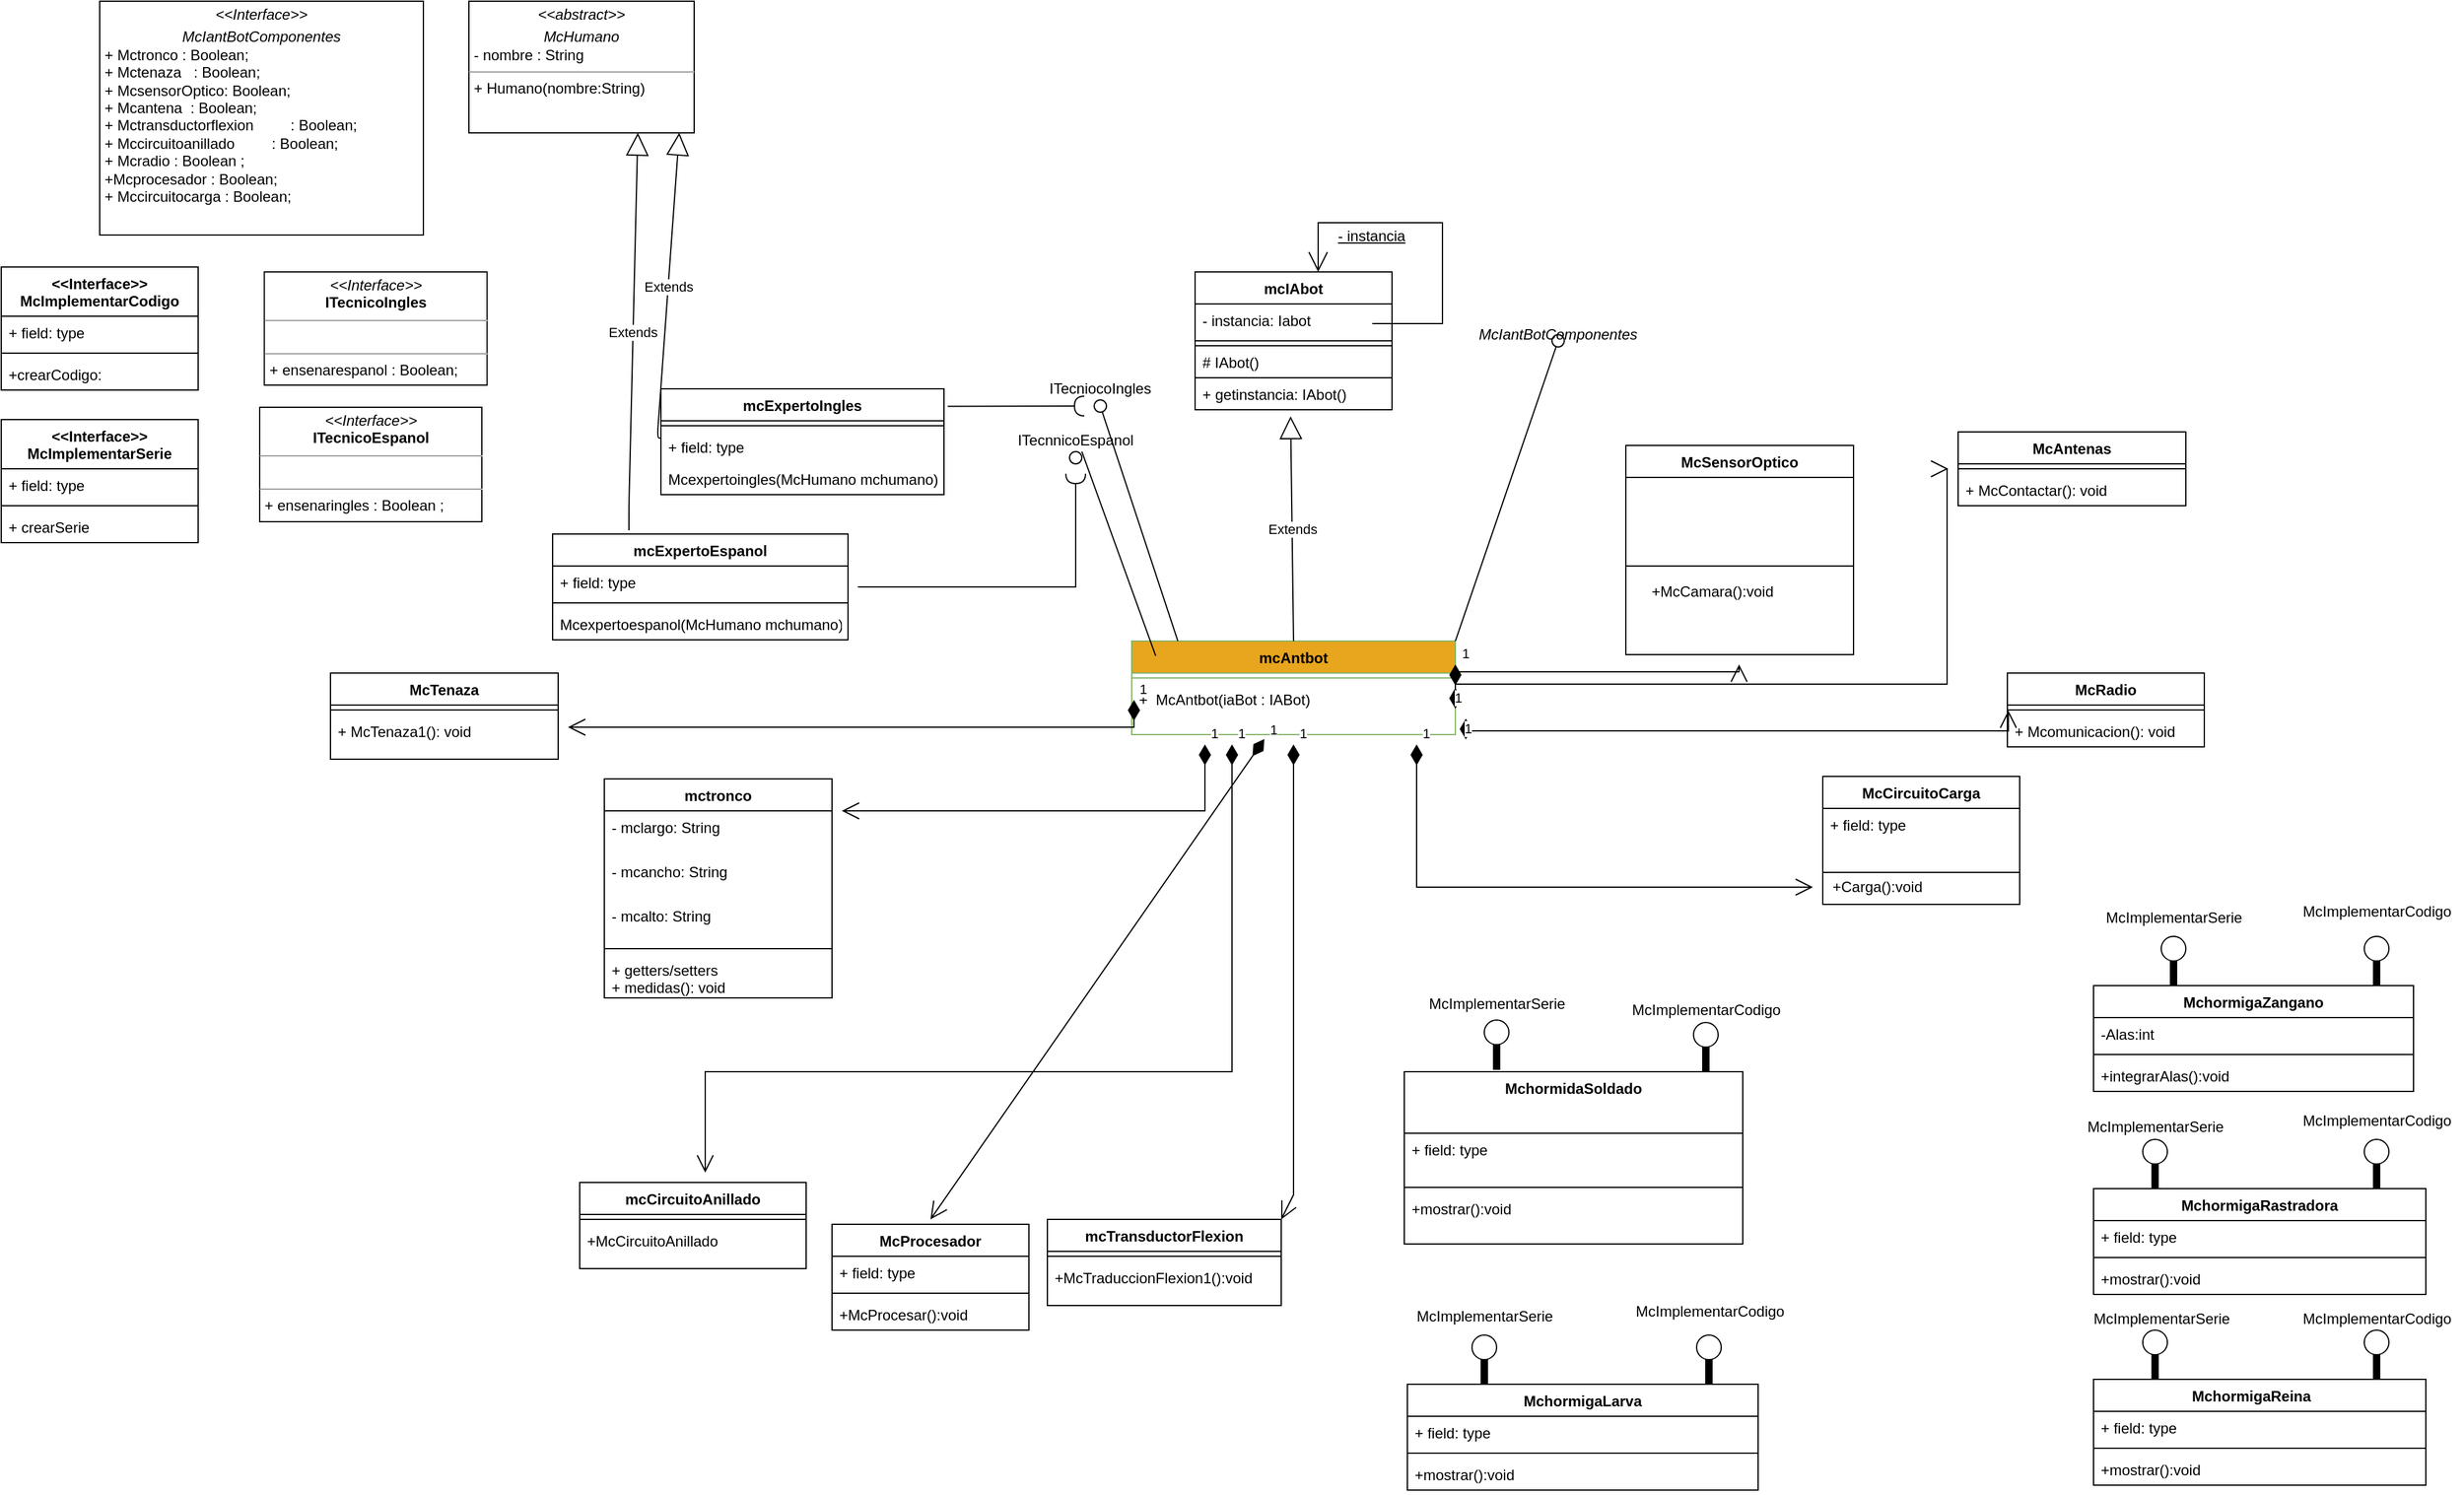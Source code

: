 <mxfile>
    <diagram id="S5e6VVV0UCkW6nx4vmKe" name="Page-1">
        <mxGraphModel dx="1858" dy="1671" grid="1" gridSize="10" guides="1" tooltips="1" connect="1" arrows="1" fold="1" page="1" pageScale="1" pageWidth="850" pageHeight="1100" math="0" shadow="0">
            <root>
                <mxCell id="0"/>
                <mxCell id="1" parent="0"/>
                <mxCell id="2" value="mcIAbot" style="swimlane;fontStyle=1;align=center;verticalAlign=top;childLayout=stackLayout;horizontal=1;startSize=26;horizontalStack=0;resizeParent=1;resizeParentMax=0;resizeLast=0;collapsible=1;marginBottom=0;" parent="1" vertex="1">
                    <mxGeometry x="800" y="30" width="160" height="112" as="geometry"/>
                </mxCell>
                <mxCell id="3" value="- instancia: Iabot" style="text;strokeColor=none;fillColor=none;align=left;verticalAlign=top;spacingLeft=4;spacingRight=4;overflow=hidden;rotatable=0;points=[[0,0.5],[1,0.5]];portConstraint=eastwest;" parent="2" vertex="1">
                    <mxGeometry y="26" width="160" height="26" as="geometry"/>
                </mxCell>
                <mxCell id="90" style="edgeStyle=none;rounded=0;orthogonalLoop=1;jettySize=auto;html=1;entryX=0.75;entryY=0;entryDx=0;entryDy=0;endArrow=open;startSize=14;endSize=14;sourcePerimeterSpacing=8;targetPerimeterSpacing=8;" parent="2" edge="1">
                    <mxGeometry relative="1" as="geometry">
                        <mxPoint x="144" y="42" as="sourcePoint"/>
                        <Array as="points">
                            <mxPoint x="201" y="42"/>
                            <mxPoint x="201" y="-40"/>
                            <mxPoint x="100" y="-40"/>
                        </Array>
                        <mxPoint x="100" as="targetPoint"/>
                    </mxGeometry>
                </mxCell>
                <mxCell id="91" value="&lt;span style=&quot;font-size: 12px; text-align: left; background-color: rgb(251, 251, 251); text-decoration-line: underline;&quot;&gt;- instancia&lt;/span&gt;" style="edgeLabel;html=1;align=center;verticalAlign=middle;resizable=0;points=[];" parent="90" vertex="1" connectable="0">
                    <mxGeometry x="-0.443" y="-2" relative="1" as="geometry">
                        <mxPoint x="-60" y="-50" as="offset"/>
                    </mxGeometry>
                </mxCell>
                <mxCell id="4" value="" style="line;strokeWidth=1;fillColor=none;align=left;verticalAlign=middle;spacingTop=-1;spacingLeft=3;spacingRight=3;rotatable=0;labelPosition=right;points=[];portConstraint=eastwest;strokeColor=inherit;" parent="2" vertex="1">
                    <mxGeometry y="52" width="160" height="8" as="geometry"/>
                </mxCell>
                <mxCell id="5" value="# IAbot()" style="text;strokeColor=#000000;fillColor=none;align=left;verticalAlign=top;spacingLeft=4;spacingRight=4;overflow=hidden;rotatable=0;points=[[0,0.5],[1,0.5]];portConstraint=eastwest;" parent="2" vertex="1">
                    <mxGeometry y="60" width="160" height="26" as="geometry"/>
                </mxCell>
                <mxCell id="6" value="+ getinstancia: IAbot()" style="text;strokeColor=none;fillColor=none;align=left;verticalAlign=top;spacingLeft=4;spacingRight=4;overflow=hidden;rotatable=0;points=[[0,0.5],[1,0.5]];portConstraint=eastwest;" parent="2" vertex="1">
                    <mxGeometry y="86" width="160" height="26" as="geometry"/>
                </mxCell>
                <mxCell id="14" value="mcAntbot" style="swimlane;fontStyle=1;align=center;verticalAlign=top;childLayout=stackLayout;horizontal=1;startSize=26;horizontalStack=0;resizeParent=1;resizeParentMax=0;resizeLast=0;collapsible=1;marginBottom=0;fillColor=#E8A51E;strokeColor=#82b366;" parent="1" vertex="1">
                    <mxGeometry x="748.5" y="330" width="263" height="76" as="geometry"/>
                </mxCell>
                <mxCell id="16" value="" style="line;strokeWidth=1;fillColor=none;align=left;verticalAlign=middle;spacingTop=-1;spacingLeft=3;spacingRight=3;rotatable=0;labelPosition=right;points=[];portConstraint=eastwest;strokeColor=inherit;" parent="14" vertex="1">
                    <mxGeometry y="26" width="263" height="8" as="geometry"/>
                </mxCell>
                <mxCell id="17" value="+  McAntbot(iaBot : IABot)&#10;" style="text;strokeColor=none;fillColor=none;align=left;verticalAlign=top;spacingLeft=4;spacingRight=4;overflow=hidden;rotatable=0;points=[[0,0.5],[1,0.5]];portConstraint=eastwest;" parent="14" vertex="1">
                    <mxGeometry y="34" width="263" height="42" as="geometry"/>
                </mxCell>
                <mxCell id="18" value="McRadio" style="swimlane;fontStyle=1;align=center;verticalAlign=top;childLayout=stackLayout;horizontal=1;startSize=26;horizontalStack=0;resizeParent=1;resizeParentMax=0;resizeLast=0;collapsible=1;marginBottom=0;" parent="1" vertex="1">
                    <mxGeometry x="1460" y="356" width="160" height="60" as="geometry"/>
                </mxCell>
                <mxCell id="20" value="" style="line;strokeWidth=1;fillColor=none;align=left;verticalAlign=middle;spacingTop=-1;spacingLeft=3;spacingRight=3;rotatable=0;labelPosition=right;points=[];portConstraint=eastwest;strokeColor=inherit;" parent="18" vertex="1">
                    <mxGeometry y="26" width="160" height="8" as="geometry"/>
                </mxCell>
                <mxCell id="21" value="+ Mcomunicacion(): void" style="text;strokeColor=none;fillColor=none;align=left;verticalAlign=top;spacingLeft=4;spacingRight=4;overflow=hidden;rotatable=0;points=[[0,0.5],[1,0.5]];portConstraint=eastwest;" parent="18" vertex="1">
                    <mxGeometry y="34" width="160" height="26" as="geometry"/>
                </mxCell>
                <mxCell id="22" value="mctronco" style="swimlane;fontStyle=1;align=center;verticalAlign=top;childLayout=stackLayout;horizontal=1;startSize=26;horizontalStack=0;resizeParent=1;resizeParentMax=0;resizeLast=0;collapsible=1;marginBottom=0;" parent="1" vertex="1">
                    <mxGeometry x="320" y="442" width="185" height="178" as="geometry"/>
                </mxCell>
                <mxCell id="64" value="- mclargo: String" style="text;strokeColor=none;fillColor=none;align=left;verticalAlign=top;spacingLeft=4;spacingRight=4;overflow=hidden;rotatable=0;points=[[0,0.5],[1,0.5]];portConstraint=eastwest;" parent="22" vertex="1">
                    <mxGeometry y="26" width="185" height="36" as="geometry"/>
                </mxCell>
                <mxCell id="65" value="- mcancho: String" style="text;strokeColor=none;fillColor=none;align=left;verticalAlign=top;spacingLeft=4;spacingRight=4;overflow=hidden;rotatable=0;points=[[0,0.5],[1,0.5]];portConstraint=eastwest;" parent="22" vertex="1">
                    <mxGeometry y="62" width="185" height="36" as="geometry"/>
                </mxCell>
                <mxCell id="66" value="- mcalto: String" style="text;strokeColor=none;fillColor=none;align=left;verticalAlign=top;spacingLeft=4;spacingRight=4;overflow=hidden;rotatable=0;points=[[0,0.5],[1,0.5]];portConstraint=eastwest;" parent="22" vertex="1">
                    <mxGeometry y="98" width="185" height="36" as="geometry"/>
                </mxCell>
                <mxCell id="23" value="" style="line;strokeWidth=1;fillColor=none;align=left;verticalAlign=middle;spacingTop=-1;spacingLeft=3;spacingRight=3;rotatable=0;labelPosition=right;points=[];portConstraint=eastwest;strokeColor=inherit;" parent="22" vertex="1">
                    <mxGeometry y="134" width="185" height="8" as="geometry"/>
                </mxCell>
                <mxCell id="24" value="+ getters/setters&#10;+ medidas(): void" style="text;strokeColor=none;fillColor=none;align=left;verticalAlign=top;spacingLeft=4;spacingRight=4;overflow=hidden;rotatable=0;points=[[0,0.5],[1,0.5]];portConstraint=eastwest;" parent="22" vertex="1">
                    <mxGeometry y="142" width="185" height="36" as="geometry"/>
                </mxCell>
                <mxCell id="25" value="1" style="endArrow=open;html=1;endSize=12;startArrow=diamondThin;startSize=14;startFill=1;edgeStyle=orthogonalEdgeStyle;align=left;verticalAlign=bottom;rounded=0;sourcePerimeterSpacing=8;targetPerimeterSpacing=8;" parent="1" source="14" target="26" edge="1">
                    <mxGeometry x="-1" y="3" relative="1" as="geometry">
                        <mxPoint x="828" y="539" as="sourcePoint"/>
                        <mxPoint x="884" y="591" as="targetPoint"/>
                        <Array as="points">
                            <mxPoint x="830" y="680"/>
                            <mxPoint x="402" y="680"/>
                        </Array>
                    </mxGeometry>
                </mxCell>
                <mxCell id="26" value="mcCircuitoAnillado" style="swimlane;fontStyle=1;align=center;verticalAlign=top;childLayout=stackLayout;horizontal=1;startSize=26;horizontalStack=0;resizeParent=1;resizeParentMax=0;resizeLast=0;collapsible=1;marginBottom=0;" parent="1" vertex="1">
                    <mxGeometry x="300" y="770" width="184" height="70" as="geometry"/>
                </mxCell>
                <mxCell id="28" value="" style="line;strokeWidth=1;fillColor=none;align=left;verticalAlign=middle;spacingTop=-1;spacingLeft=3;spacingRight=3;rotatable=0;labelPosition=right;points=[];portConstraint=eastwest;strokeColor=inherit;" parent="26" vertex="1">
                    <mxGeometry y="26" width="184" height="8" as="geometry"/>
                </mxCell>
                <mxCell id="68" value="+McCircuitoAnillado" style="text;strokeColor=none;fillColor=none;align=left;verticalAlign=top;spacingLeft=4;spacingRight=4;overflow=hidden;rotatable=0;points=[[0,0.5],[1,0.5]];portConstraint=eastwest;" parent="26" vertex="1">
                    <mxGeometry y="34" width="184" height="36" as="geometry"/>
                </mxCell>
                <mxCell id="33" value="1" style="endArrow=open;html=1;endSize=12;startArrow=diamondThin;startSize=14;startFill=1;align=left;verticalAlign=bottom;rounded=0;sourcePerimeterSpacing=8;targetPerimeterSpacing=8;entryX=0.5;entryY=0;entryDx=0;entryDy=0;exitX=0.41;exitY=1.086;exitDx=0;exitDy=0;exitPerimeter=0;" parent="1" source="17" edge="1">
                    <mxGeometry x="-1" y="3" relative="1" as="geometry">
                        <mxPoint x="825" y="249" as="sourcePoint"/>
                        <mxPoint x="585" y="800" as="targetPoint"/>
                    </mxGeometry>
                </mxCell>
                <mxCell id="35" value="1" style="endArrow=open;html=1;endSize=12;startArrow=diamondThin;startSize=14;startFill=1;align=left;verticalAlign=bottom;rounded=0;sourcePerimeterSpacing=8;targetPerimeterSpacing=8;entryX=1;entryY=0;entryDx=0;entryDy=0;" parent="1" source="17" target="48" edge="1">
                    <mxGeometry x="-1" y="3" relative="1" as="geometry">
                        <mxPoint x="840" y="248" as="sourcePoint"/>
                        <mxPoint x="897.765" y="828.0" as="targetPoint"/>
                        <Array as="points">
                            <mxPoint x="880" y="780"/>
                        </Array>
                    </mxGeometry>
                </mxCell>
                <mxCell id="37" value="McCircuitoCarga" style="swimlane;fontStyle=1;align=center;verticalAlign=top;childLayout=stackLayout;horizontal=1;startSize=26;horizontalStack=0;resizeParent=1;resizeParentMax=0;resizeLast=0;collapsible=1;marginBottom=0;" parent="1" vertex="1">
                    <mxGeometry x="1310" y="440" width="160" height="104" as="geometry"/>
                </mxCell>
                <mxCell id="38" value="+ field: type" style="text;strokeColor=none;fillColor=none;align=left;verticalAlign=top;spacingLeft=4;spacingRight=4;overflow=hidden;rotatable=0;points=[[0,0.5],[1,0.5]];portConstraint=eastwest;" parent="37" vertex="1">
                    <mxGeometry y="26" width="160" height="26" as="geometry"/>
                </mxCell>
                <mxCell id="39" value="" style="line;strokeWidth=1;fillColor=none;align=left;verticalAlign=middle;spacingTop=-1;spacingLeft=3;spacingRight=3;rotatable=0;labelPosition=right;points=[];portConstraint=eastwest;strokeColor=inherit;" parent="37" vertex="1">
                    <mxGeometry y="52" width="160" height="52" as="geometry"/>
                </mxCell>
                <mxCell id="41" value="1" style="endArrow=open;html=1;endSize=12;startArrow=diamondThin;startSize=14;startFill=1;edgeStyle=orthogonalEdgeStyle;align=left;verticalAlign=bottom;rounded=0;sourcePerimeterSpacing=8;targetPerimeterSpacing=8;" parent="1" source="14" target="22" edge="1">
                    <mxGeometry x="-1" y="3" relative="1" as="geometry">
                        <mxPoint x="840" y="259" as="sourcePoint"/>
                        <mxPoint x="760" y="593" as="targetPoint"/>
                        <Array as="points">
                            <mxPoint x="808" y="468"/>
                        </Array>
                    </mxGeometry>
                </mxCell>
                <mxCell id="42" value="1" style="endArrow=open;html=1;endSize=12;startArrow=diamondThin;startSize=14;startFill=1;edgeStyle=orthogonalEdgeStyle;align=left;verticalAlign=bottom;rounded=0;sourcePerimeterSpacing=8;targetPerimeterSpacing=8;" parent="1" source="14" target="37" edge="1">
                    <mxGeometry x="-1" y="3" relative="1" as="geometry">
                        <mxPoint x="820" y="259" as="sourcePoint"/>
                        <mxPoint x="760" y="593" as="targetPoint"/>
                        <Array as="points">
                            <mxPoint x="980" y="530"/>
                            <mxPoint x="1390" y="530"/>
                        </Array>
                    </mxGeometry>
                </mxCell>
                <mxCell id="48" value="mcTransductorFlexion" style="swimlane;fontStyle=1;align=center;verticalAlign=top;childLayout=stackLayout;horizontal=1;startSize=26;horizontalStack=0;resizeParent=1;resizeParentMax=0;resizeLast=0;collapsible=1;marginBottom=0;" parent="1" vertex="1">
                    <mxGeometry x="680" y="800" width="190" height="70" as="geometry"/>
                </mxCell>
                <mxCell id="50" value="" style="line;strokeWidth=1;fillColor=none;align=left;verticalAlign=middle;spacingTop=-1;spacingLeft=3;spacingRight=3;rotatable=0;labelPosition=right;points=[];portConstraint=eastwest;strokeColor=inherit;" parent="48" vertex="1">
                    <mxGeometry y="26" width="190" height="8" as="geometry"/>
                </mxCell>
                <mxCell id="99" value="+McTraduccionFlexion1():void" style="text;strokeColor=none;fillColor=none;align=left;verticalAlign=top;spacingLeft=4;spacingRight=4;overflow=hidden;rotatable=0;points=[[0,0.5],[1,0.5]];portConstraint=eastwest;" parent="48" vertex="1">
                    <mxGeometry y="34" width="190" height="36" as="geometry"/>
                </mxCell>
                <mxCell id="52" value="McTenaza" style="swimlane;fontStyle=1;align=center;verticalAlign=top;childLayout=stackLayout;horizontal=1;startSize=26;horizontalStack=0;resizeParent=1;resizeParentMax=0;resizeLast=0;collapsible=1;marginBottom=0;" parent="1" vertex="1">
                    <mxGeometry x="97.5" y="356" width="185" height="70" as="geometry"/>
                </mxCell>
                <mxCell id="53" value="" style="line;strokeWidth=1;fillColor=none;align=left;verticalAlign=middle;spacingTop=-1;spacingLeft=3;spacingRight=3;rotatable=0;labelPosition=right;points=[];portConstraint=eastwest;strokeColor=inherit;" parent="52" vertex="1">
                    <mxGeometry y="26" width="185" height="8" as="geometry"/>
                </mxCell>
                <mxCell id="54" value="+ McTenaza1(): void" style="text;strokeColor=none;fillColor=none;align=left;verticalAlign=top;spacingLeft=4;spacingRight=4;overflow=hidden;rotatable=0;points=[[0,0.5],[1,0.5]];portConstraint=eastwest;" parent="52" vertex="1">
                    <mxGeometry y="34" width="185" height="36" as="geometry"/>
                </mxCell>
                <mxCell id="55" value="1" style="endArrow=open;html=1;endSize=12;startArrow=diamondThin;startSize=14;startFill=1;edgeStyle=orthogonalEdgeStyle;align=left;verticalAlign=bottom;rounded=0;sourcePerimeterSpacing=8;targetPerimeterSpacing=8;exitX=0.007;exitY=0.329;exitDx=0;exitDy=0;exitPerimeter=0;" parent="1" source="17" target="52" edge="1">
                    <mxGeometry x="-1" y="3" relative="1" as="geometry">
                        <mxPoint x="640" y="340" as="sourcePoint"/>
                        <mxPoint x="770" y="417" as="targetPoint"/>
                        <Array as="points">
                            <mxPoint x="262" y="400"/>
                        </Array>
                    </mxGeometry>
                </mxCell>
                <mxCell id="56" value="McSensorOptico" style="swimlane;fontStyle=1;align=center;verticalAlign=top;childLayout=stackLayout;horizontal=1;startSize=26;horizontalStack=0;resizeParent=1;resizeParentMax=0;resizeLast=0;collapsible=1;marginBottom=0;" parent="1" vertex="1">
                    <mxGeometry x="1150" y="171" width="185" height="170" as="geometry"/>
                </mxCell>
                <mxCell id="57" value="" style="line;strokeWidth=1;fillColor=none;align=left;verticalAlign=middle;spacingTop=-1;spacingLeft=3;spacingRight=3;rotatable=0;labelPosition=right;points=[];portConstraint=eastwest;strokeColor=inherit;" parent="56" vertex="1">
                    <mxGeometry y="26" width="185" height="144" as="geometry"/>
                </mxCell>
                <mxCell id="59" value="1" style="endArrow=open;html=1;endSize=12;startArrow=diamondThin;startSize=14;startFill=1;edgeStyle=orthogonalEdgeStyle;align=left;verticalAlign=bottom;rounded=0;sourcePerimeterSpacing=8;targetPerimeterSpacing=8;exitX=1;exitY=0.25;exitDx=0;exitDy=0;" parent="1" source="14" target="56" edge="1">
                    <mxGeometry x="-1" y="3" relative="1" as="geometry">
                        <mxPoint x="1241.5" y="340" as="sourcePoint"/>
                        <mxPoint x="1590" y="322" as="targetPoint"/>
                        <Array as="points">
                            <mxPoint x="1242" y="355"/>
                        </Array>
                    </mxGeometry>
                </mxCell>
                <mxCell id="60" value="McAntenas" style="swimlane;fontStyle=1;align=center;verticalAlign=top;childLayout=stackLayout;horizontal=1;startSize=26;horizontalStack=0;resizeParent=1;resizeParentMax=0;resizeLast=0;collapsible=1;marginBottom=0;" parent="1" vertex="1">
                    <mxGeometry x="1420" y="160" width="185" height="60" as="geometry"/>
                </mxCell>
                <mxCell id="61" value="" style="line;strokeWidth=1;fillColor=none;align=left;verticalAlign=middle;spacingTop=-1;spacingLeft=3;spacingRight=3;rotatable=0;labelPosition=right;points=[];portConstraint=eastwest;strokeColor=inherit;" parent="60" vertex="1">
                    <mxGeometry y="26" width="185" height="8" as="geometry"/>
                </mxCell>
                <mxCell id="100" value="+ McContactar(): void" style="text;strokeColor=none;fillColor=none;align=left;verticalAlign=top;spacingLeft=4;spacingRight=4;overflow=hidden;rotatable=0;points=[[0,0.5],[1,0.5]];portConstraint=eastwest;" parent="60" vertex="1">
                    <mxGeometry y="34" width="185" height="26" as="geometry"/>
                </mxCell>
                <mxCell id="63" value="1" style="endArrow=open;html=1;endSize=12;startArrow=diamondThin;startSize=14;startFill=1;edgeStyle=orthogonalEdgeStyle;align=left;verticalAlign=bottom;rounded=0;sourcePerimeterSpacing=8;targetPerimeterSpacing=8;exitX=1;exitY=0.5;exitDx=0;exitDy=0;" parent="1" source="17" target="60" edge="1">
                    <mxGeometry x="-1" y="3" relative="1" as="geometry">
                        <mxPoint x="1180" y="364.5" as="sourcePoint"/>
                        <mxPoint x="1758.5" y="332" as="targetPoint"/>
                        <Array as="points">
                            <mxPoint x="1012" y="365"/>
                            <mxPoint x="1411" y="365"/>
                        </Array>
                    </mxGeometry>
                </mxCell>
                <mxCell id="69" value="Extends" style="endArrow=block;endSize=16;endFill=0;html=1;exitX=0.5;exitY=0;exitDx=0;exitDy=0;entryX=0.485;entryY=1.205;entryDx=0;entryDy=0;entryPerimeter=0;" parent="1" source="14" target="6" edge="1">
                    <mxGeometry width="160" relative="1" as="geometry">
                        <mxPoint x="880" y="220" as="sourcePoint"/>
                        <mxPoint x="1040" y="220" as="targetPoint"/>
                    </mxGeometry>
                </mxCell>
                <mxCell id="70" value="&lt;p style=&quot;margin:0px;margin-top:4px;text-align:center;&quot;&gt;&lt;i&gt;&amp;lt;&amp;lt;Interface&amp;gt;&amp;gt;&lt;/i&gt;&lt;br&gt;&lt;b&gt;ITecnicoIngles&lt;/b&gt;&lt;/p&gt;&lt;hr size=&quot;1&quot;&gt;&lt;p style=&quot;margin:0px;margin-left:4px;&quot;&gt;&lt;br&gt;&lt;/p&gt;&lt;hr size=&quot;1&quot;&gt;&lt;p style=&quot;margin:0px;margin-left:4px;&quot;&gt;&lt;/p&gt;&lt;p style=&quot;margin:0px;margin-left:4px;&quot;&gt;+ ensenarespanol : Boolean;&lt;/p&gt;" style="verticalAlign=top;align=left;overflow=fill;fontSize=12;fontFamily=Helvetica;html=1;" parent="1" vertex="1">
                    <mxGeometry x="43.75" y="30" width="181" height="92" as="geometry"/>
                </mxCell>
                <mxCell id="71" value="&lt;p style=&quot;margin:0px;margin-top:4px;text-align:center;&quot;&gt;&lt;i&gt;&amp;lt;&amp;lt;Interface&amp;gt;&amp;gt;&lt;/i&gt;&lt;br&gt;&lt;b&gt;ITecnicoEspanol&lt;/b&gt;&lt;/p&gt;&lt;hr size=&quot;1&quot;&gt;&lt;p style=&quot;margin:0px;margin-left:4px;&quot;&gt;&lt;br&gt;&lt;/p&gt;&lt;hr size=&quot;1&quot;&gt;&lt;p style=&quot;margin:0px;margin-left:4px;&quot;&gt;+ ensenaringles : Boolean ;&lt;/p&gt;" style="verticalAlign=top;align=left;overflow=fill;fontSize=12;fontFamily=Helvetica;html=1;" parent="1" vertex="1">
                    <mxGeometry x="40" y="140" width="180.5" height="93" as="geometry"/>
                </mxCell>
                <mxCell id="72" value="&lt;p style=&quot;margin:0px;margin-top:4px;text-align:center;&quot;&gt;&lt;i&gt;&amp;lt;&amp;lt;abstract&amp;gt;&amp;gt;&lt;/i&gt;&lt;/p&gt;&lt;p style=&quot;margin:0px;margin-top:4px;text-align:center;&quot;&gt;&lt;i&gt;McHumano&lt;/i&gt;&lt;/p&gt;&lt;p style=&quot;margin:0px;margin-left:4px;&quot;&gt;- nombre : String&lt;br&gt;&lt;/p&gt;&lt;hr size=&quot;1&quot;&gt;&lt;p style=&quot;margin:0px;margin-left:4px;&quot;&gt;+ Humano(nombre:String)&lt;br&gt;&lt;/p&gt;" style="verticalAlign=top;align=left;overflow=fill;fontSize=12;fontFamily=Helvetica;html=1;" parent="1" vertex="1">
                    <mxGeometry x="210" y="-190" width="183" height="107" as="geometry"/>
                </mxCell>
                <mxCell id="73" value="" style="rounded=0;orthogonalLoop=1;jettySize=auto;html=1;endArrow=halfCircle;endFill=0;endSize=6;strokeWidth=1;sketch=0;sourcePerimeterSpacing=8;targetPerimeterSpacing=8;curved=1;exitX=1.013;exitY=0.165;exitDx=0;exitDy=0;exitPerimeter=0;" parent="1" source="76" target="75" edge="1">
                    <mxGeometry relative="1" as="geometry">
                        <mxPoint x="505" y="117" as="sourcePoint"/>
                        <mxPoint x="505" y="94" as="targetPoint"/>
                    </mxGeometry>
                </mxCell>
                <mxCell id="74" value="" style="rounded=0;orthogonalLoop=1;jettySize=auto;html=1;endArrow=none;endFill=0;sketch=0;sourcePerimeterSpacing=0;targetPerimeterSpacing=0;startSize=14;endSize=14;curved=1;exitX=0;exitY=0.5;exitDx=0;exitDy=0;" parent="1" target="75" edge="1">
                    <mxGeometry relative="1" as="geometry">
                        <mxPoint x="786" y="330" as="sourcePoint"/>
                    </mxGeometry>
                </mxCell>
                <mxCell id="75" value="ITecniocoIngles&lt;br&gt;&lt;br&gt;&lt;br&gt;" style="ellipse;whiteSpace=wrap;html=1;align=center;aspect=fixed;resizable=0;points=[];outlineConnect=0;sketch=0;" parent="1" vertex="1">
                    <mxGeometry x="718" y="134" width="10" height="10" as="geometry"/>
                </mxCell>
                <mxCell id="76" value="mcExpertoIngles" style="swimlane;fontStyle=1;align=center;verticalAlign=top;childLayout=stackLayout;horizontal=1;startSize=26;horizontalStack=0;resizeParent=1;resizeParentMax=0;resizeLast=0;collapsible=1;marginBottom=0;" parent="1" vertex="1">
                    <mxGeometry x="366" y="125" width="230" height="86" as="geometry"/>
                </mxCell>
                <mxCell id="78" value="" style="line;strokeWidth=1;fillColor=none;align=left;verticalAlign=middle;spacingTop=-1;spacingLeft=3;spacingRight=3;rotatable=0;labelPosition=right;points=[];portConstraint=eastwest;strokeColor=inherit;" parent="76" vertex="1">
                    <mxGeometry y="26" width="230" height="8" as="geometry"/>
                </mxCell>
                <mxCell id="77" value="+ field: type" style="text;strokeColor=none;fillColor=none;align=left;verticalAlign=top;spacingLeft=4;spacingRight=4;overflow=hidden;rotatable=0;points=[[0,0.5],[1,0.5]];portConstraint=eastwest;" parent="76" vertex="1">
                    <mxGeometry y="34" width="230" height="26" as="geometry"/>
                </mxCell>
                <mxCell id="97" value="Mcexpertoingles(McHumano mchumano):" style="text;strokeColor=none;fillColor=none;align=left;verticalAlign=top;spacingLeft=4;spacingRight=4;overflow=hidden;rotatable=0;points=[[0,0.5],[1,0.5]];portConstraint=eastwest;" parent="76" vertex="1">
                    <mxGeometry y="60" width="230" height="26" as="geometry"/>
                </mxCell>
                <mxCell id="80" value="mcExpertoEspanol" style="swimlane;fontStyle=1;align=center;verticalAlign=top;childLayout=stackLayout;horizontal=1;startSize=26;horizontalStack=0;resizeParent=1;resizeParentMax=0;resizeLast=0;collapsible=1;marginBottom=0;" parent="1" vertex="1">
                    <mxGeometry x="278" y="243" width="240" height="86" as="geometry"/>
                </mxCell>
                <mxCell id="81" value="+ field: type" style="text;strokeColor=none;fillColor=none;align=left;verticalAlign=top;spacingLeft=4;spacingRight=4;overflow=hidden;rotatable=0;points=[[0,0.5],[1,0.5]];portConstraint=eastwest;" parent="80" vertex="1">
                    <mxGeometry y="26" width="240" height="26" as="geometry"/>
                </mxCell>
                <mxCell id="82" value="" style="line;strokeWidth=1;fillColor=none;align=left;verticalAlign=middle;spacingTop=-1;spacingLeft=3;spacingRight=3;rotatable=0;labelPosition=right;points=[];portConstraint=eastwest;strokeColor=inherit;" parent="80" vertex="1">
                    <mxGeometry y="52" width="240" height="8" as="geometry"/>
                </mxCell>
                <mxCell id="98" value="Mcexpertoespanol(McHumano mchumano):" style="text;strokeColor=none;fillColor=none;align=left;verticalAlign=top;spacingLeft=4;spacingRight=4;overflow=hidden;rotatable=0;points=[[0,0.5],[1,0.5]];portConstraint=eastwest;" parent="80" vertex="1">
                    <mxGeometry y="60" width="240" height="26" as="geometry"/>
                </mxCell>
                <mxCell id="84" value="Extends" style="endArrow=block;endSize=16;endFill=0;html=1;entryX=0.75;entryY=1;entryDx=0;entryDy=0;" parent="1" target="72" edge="1">
                    <mxGeometry width="160" relative="1" as="geometry">
                        <mxPoint x="340" y="240" as="sourcePoint"/>
                        <mxPoint x="357" y="202.593" as="targetPoint"/>
                        <Array as="points">
                            <mxPoint x="340" y="220"/>
                        </Array>
                    </mxGeometry>
                </mxCell>
                <mxCell id="85" value="Extends" style="endArrow=block;endSize=16;endFill=0;html=1;entryX=0.934;entryY=0.999;entryDx=0;entryDy=0;entryPerimeter=0;" parent="1" source="76" target="72" edge="1">
                    <mxGeometry width="160" relative="1" as="geometry">
                        <mxPoint x="409.5" y="337" as="sourcePoint"/>
                        <mxPoint x="314.25" y="254" as="targetPoint"/>
                        <Array as="points">
                            <mxPoint x="363" y="165"/>
                        </Array>
                    </mxGeometry>
                </mxCell>
                <mxCell id="86" value="" style="rounded=0;orthogonalLoop=1;jettySize=auto;html=1;endArrow=halfCircle;endFill=0;endSize=6;strokeWidth=1;sketch=0;sourcePerimeterSpacing=8;targetPerimeterSpacing=8;edgeStyle=orthogonalEdgeStyle;" parent="1" source="80" target="87" edge="1">
                    <mxGeometry relative="1" as="geometry">
                        <mxPoint x="487.059" y="242.998" as="sourcePoint"/>
                        <mxPoint x="641" y="197" as="targetPoint"/>
                    </mxGeometry>
                </mxCell>
                <mxCell id="87" value="ITecnnicoEspanol&lt;br&gt;&lt;br&gt;&lt;br&gt;" style="ellipse;whiteSpace=wrap;html=1;align=center;aspect=fixed;resizable=0;points=[];outlineConnect=0;sketch=0;" parent="1" vertex="1">
                    <mxGeometry x="698" y="176" width="10" height="10" as="geometry"/>
                </mxCell>
                <mxCell id="88" value="" style="rounded=0;orthogonalLoop=1;jettySize=auto;html=1;endArrow=none;endFill=0;sketch=0;sourcePerimeterSpacing=0;targetPerimeterSpacing=0;startSize=14;endSize=14;curved=1;exitX=0;exitY=0.5;exitDx=0;exitDy=0;" parent="1" edge="1">
                    <mxGeometry relative="1" as="geometry">
                        <mxPoint x="768" y="342.0" as="sourcePoint"/>
                        <mxPoint x="708" y="176" as="targetPoint"/>
                    </mxGeometry>
                </mxCell>
                <mxCell id="93" value="&lt;p style=&quot;margin:0px;margin-top:4px;text-align:center;&quot;&gt;&lt;i&gt;&amp;lt;&amp;lt;Interface&amp;gt;&amp;gt;&lt;/i&gt;&lt;br&gt;&lt;/p&gt;&lt;p style=&quot;margin:0px;margin-top:4px;text-align:center;&quot;&gt;&lt;i&gt;McIantBotComponentes&lt;/i&gt;&lt;/p&gt;&lt;p style=&quot;margin:0px;margin-left:4px;&quot;&gt;&lt;span style=&quot;background-color: initial;&quot;&gt;+ Mctronco : Boolean;&lt;/span&gt;&lt;br&gt;&lt;/p&gt;&lt;p style=&quot;margin:0px;margin-left:4px;&quot;&gt;+ Mctenaza&amp;nbsp; &amp;nbsp;: Boolean;&lt;/p&gt;&lt;p style=&quot;margin:0px;margin-left:4px;&quot;&gt;+ McsensorOptico: Boolean;&lt;/p&gt;&lt;p style=&quot;margin:0px;margin-left:4px;&quot;&gt;+ Mcantena&amp;nbsp; : Boolean;&lt;/p&gt;&lt;p style=&quot;margin:0px;margin-left:4px;&quot;&gt;+ Mctransductorflexion&amp;nbsp; &amp;nbsp; &amp;nbsp; &amp;nbsp; &amp;nbsp;: Boolean;&lt;/p&gt;&lt;p style=&quot;margin:0px;margin-left:4px;&quot;&gt;+ Mccircuitoanillado&amp;nbsp; &amp;nbsp; &amp;nbsp; &amp;nbsp; &amp;nbsp;: Boolean;&lt;/p&gt;&lt;p style=&quot;margin:0px;margin-left:4px;&quot;&gt;+ Mcradio : Boolean ;&lt;/p&gt;&lt;p style=&quot;margin:0px;margin-left:4px;&quot;&gt;+Mcprocesador : Boolean;&lt;/p&gt;&lt;p style=&quot;margin:0px;margin-left:4px;&quot;&gt;+ Mccircuitocarga : Boolean;&lt;/p&gt;&lt;p style=&quot;margin:0px;margin-left:4px;&quot;&gt;&lt;br&gt;&lt;/p&gt;&lt;p style=&quot;margin:0px;margin-left:4px;&quot;&gt;&lt;br&gt;&lt;/p&gt;&lt;hr size=&quot;1&quot;&gt;&lt;p style=&quot;margin:0px;margin-left:4px;&quot;&gt;&lt;br&gt;&lt;/p&gt;" style="verticalAlign=top;align=left;overflow=fill;fontSize=12;fontFamily=Helvetica;html=1;" parent="1" vertex="1">
                    <mxGeometry x="-90" y="-190" width="263" height="190" as="geometry"/>
                </mxCell>
                <mxCell id="94" value="" style="rounded=0;orthogonalLoop=1;jettySize=auto;html=1;endArrow=none;endFill=0;sketch=0;sourcePerimeterSpacing=0;targetPerimeterSpacing=0;startSize=14;endSize=14;curved=1;exitX=0.936;exitY=0.014;exitDx=0;exitDy=0;exitPerimeter=0;" parent="1" target="95" edge="1">
                    <mxGeometry relative="1" as="geometry">
                        <mxPoint x="1011.498" y="329.998" as="sourcePoint"/>
                    </mxGeometry>
                </mxCell>
                <mxCell id="95" value="&lt;p style=&quot;margin: 4px 0px 0px;&quot;&gt;&lt;i&gt;McIantBotComponentes&lt;/i&gt;&lt;/p&gt;&lt;div&gt;&lt;i&gt;&lt;br&gt;&lt;/i&gt;&lt;/div&gt;" style="ellipse;whiteSpace=wrap;html=1;align=center;aspect=fixed;resizable=0;points=[];outlineConnect=0;sketch=0;" parent="1" vertex="1">
                    <mxGeometry x="1090" y="81" width="10" height="10" as="geometry"/>
                </mxCell>
                <mxCell id="96" value="1" style="endArrow=open;html=1;endSize=12;startArrow=diamondThin;startSize=14;startFill=1;edgeStyle=orthogonalEdgeStyle;align=left;verticalAlign=bottom;rounded=0;sourcePerimeterSpacing=8;targetPerimeterSpacing=8;entryX=0.005;entryY=-0.138;entryDx=0;entryDy=0;entryPerimeter=0;" parent="1" target="21" edge="1">
                    <mxGeometry x="-1" y="3" relative="1" as="geometry">
                        <mxPoint x="1020" y="410" as="sourcePoint"/>
                        <mxPoint x="1402" y="563" as="targetPoint"/>
                        <Array as="points">
                            <mxPoint x="1020" y="403"/>
                            <mxPoint x="1461" y="403"/>
                        </Array>
                    </mxGeometry>
                </mxCell>
                <mxCell id="106" value="MchormidaSoldado" style="swimlane;fontStyle=1;align=center;verticalAlign=top;childLayout=stackLayout;horizontal=1;startSize=50;horizontalStack=0;resizeParent=1;resizeParentMax=0;resizeLast=0;collapsible=1;marginBottom=0;" parent="1" vertex="1">
                    <mxGeometry x="970" y="680" width="275" height="140" as="geometry"/>
                </mxCell>
                <mxCell id="107" value="+ field: type" style="text;strokeColor=none;fillColor=none;align=left;verticalAlign=top;spacingLeft=4;spacingRight=4;overflow=hidden;rotatable=0;points=[[0,0.5],[1,0.5]];portConstraint=eastwest;" parent="106" vertex="1">
                    <mxGeometry y="50" width="275" height="40" as="geometry"/>
                </mxCell>
                <mxCell id="108" value="" style="line;strokeWidth=1;fillColor=none;align=left;verticalAlign=middle;spacingTop=-1;spacingLeft=3;spacingRight=3;rotatable=0;labelPosition=right;points=[];portConstraint=eastwest;strokeColor=inherit;" parent="106" vertex="1">
                    <mxGeometry y="90" width="275" height="8" as="geometry"/>
                </mxCell>
                <mxCell id="109" value="+mostrar():void" style="text;strokeColor=none;fillColor=none;align=left;verticalAlign=top;spacingLeft=4;spacingRight=4;overflow=hidden;rotatable=0;points=[[0,0.5],[1,0.5]];portConstraint=eastwest;" parent="106" vertex="1">
                    <mxGeometry y="98" width="275" height="42" as="geometry"/>
                </mxCell>
                <mxCell id="110" value="MchormigaZangano" style="swimlane;fontStyle=1;align=center;verticalAlign=top;childLayout=stackLayout;horizontal=1;startSize=26;horizontalStack=0;resizeParent=1;resizeParentMax=0;resizeLast=0;collapsible=1;marginBottom=0;" parent="1" vertex="1">
                    <mxGeometry x="1530" y="610" width="260" height="86" as="geometry"/>
                </mxCell>
                <mxCell id="111" value="-Alas:int " style="text;strokeColor=none;fillColor=none;align=left;verticalAlign=top;spacingLeft=4;spacingRight=4;overflow=hidden;rotatable=0;points=[[0,0.5],[1,0.5]];portConstraint=eastwest;" parent="110" vertex="1">
                    <mxGeometry y="26" width="260" height="26" as="geometry"/>
                </mxCell>
                <mxCell id="112" value="" style="line;strokeWidth=1;fillColor=none;align=left;verticalAlign=middle;spacingTop=-1;spacingLeft=3;spacingRight=3;rotatable=0;labelPosition=right;points=[];portConstraint=eastwest;strokeColor=inherit;" parent="110" vertex="1">
                    <mxGeometry y="52" width="260" height="8" as="geometry"/>
                </mxCell>
                <mxCell id="113" value="+integrarAlas():void" style="text;strokeColor=none;fillColor=none;align=left;verticalAlign=top;spacingLeft=4;spacingRight=4;overflow=hidden;rotatable=0;points=[[0,0.5],[1,0.5]];portConstraint=eastwest;" parent="110" vertex="1">
                    <mxGeometry y="60" width="260" height="26" as="geometry"/>
                </mxCell>
                <mxCell id="115" value="MchormigaLarva" style="swimlane;fontStyle=1;align=center;verticalAlign=top;childLayout=stackLayout;horizontal=1;startSize=26;horizontalStack=0;resizeParent=1;resizeParentMax=0;resizeLast=0;collapsible=1;marginBottom=0;" parent="1" vertex="1">
                    <mxGeometry x="972.5" y="934" width="285" height="86" as="geometry"/>
                </mxCell>
                <mxCell id="116" value="+ field: type" style="text;strokeColor=none;fillColor=none;align=left;verticalAlign=top;spacingLeft=4;spacingRight=4;overflow=hidden;rotatable=0;points=[[0,0.5],[1,0.5]];portConstraint=eastwest;" parent="115" vertex="1">
                    <mxGeometry y="26" width="285" height="26" as="geometry"/>
                </mxCell>
                <mxCell id="117" value="" style="line;strokeWidth=1;fillColor=none;align=left;verticalAlign=middle;spacingTop=-1;spacingLeft=3;spacingRight=3;rotatable=0;labelPosition=right;points=[];portConstraint=eastwest;strokeColor=inherit;" parent="115" vertex="1">
                    <mxGeometry y="52" width="285" height="8" as="geometry"/>
                </mxCell>
                <mxCell id="118" value="+mostrar():void" style="text;strokeColor=none;fillColor=none;align=left;verticalAlign=top;spacingLeft=4;spacingRight=4;overflow=hidden;rotatable=0;points=[[0,0.5],[1,0.5]];portConstraint=eastwest;" parent="115" vertex="1">
                    <mxGeometry y="60" width="285" height="26" as="geometry"/>
                </mxCell>
                <mxCell id="119" value="MchormigaRastradora" style="swimlane;fontStyle=1;align=center;verticalAlign=top;childLayout=stackLayout;horizontal=1;startSize=26;horizontalStack=0;resizeParent=1;resizeParentMax=0;resizeLast=0;collapsible=1;marginBottom=0;" parent="1" vertex="1">
                    <mxGeometry x="1530" y="775" width="270" height="86" as="geometry"/>
                </mxCell>
                <mxCell id="120" value="+ field: type" style="text;strokeColor=none;fillColor=none;align=left;verticalAlign=top;spacingLeft=4;spacingRight=4;overflow=hidden;rotatable=0;points=[[0,0.5],[1,0.5]];portConstraint=eastwest;" parent="119" vertex="1">
                    <mxGeometry y="26" width="270" height="26" as="geometry"/>
                </mxCell>
                <mxCell id="121" value="" style="line;strokeWidth=1;fillColor=none;align=left;verticalAlign=middle;spacingTop=-1;spacingLeft=3;spacingRight=3;rotatable=0;labelPosition=right;points=[];portConstraint=eastwest;strokeColor=inherit;" parent="119" vertex="1">
                    <mxGeometry y="52" width="270" height="8" as="geometry"/>
                </mxCell>
                <mxCell id="122" value="+mostrar():void" style="text;strokeColor=none;fillColor=none;align=left;verticalAlign=top;spacingLeft=4;spacingRight=4;overflow=hidden;rotatable=0;points=[[0,0.5],[1,0.5]];portConstraint=eastwest;" parent="119" vertex="1">
                    <mxGeometry y="60" width="270" height="26" as="geometry"/>
                </mxCell>
                <mxCell id="123" value="MchormigaReina    " style="swimlane;fontStyle=1;align=center;verticalAlign=top;childLayout=stackLayout;horizontal=1;startSize=26;horizontalStack=0;resizeParent=1;resizeParentMax=0;resizeLast=0;collapsible=1;marginBottom=0;" parent="1" vertex="1">
                    <mxGeometry x="1530" y="930" width="270" height="86" as="geometry"/>
                </mxCell>
                <mxCell id="124" value="+ field: type" style="text;strokeColor=none;fillColor=none;align=left;verticalAlign=top;spacingLeft=4;spacingRight=4;overflow=hidden;rotatable=0;points=[[0,0.5],[1,0.5]];portConstraint=eastwest;" parent="123" vertex="1">
                    <mxGeometry y="26" width="270" height="26" as="geometry"/>
                </mxCell>
                <mxCell id="125" value="" style="line;strokeWidth=1;fillColor=none;align=left;verticalAlign=middle;spacingTop=-1;spacingLeft=3;spacingRight=3;rotatable=0;labelPosition=right;points=[];portConstraint=eastwest;strokeColor=inherit;" parent="123" vertex="1">
                    <mxGeometry y="52" width="270" height="8" as="geometry"/>
                </mxCell>
                <mxCell id="126" value="+mostrar():void" style="text;strokeColor=none;fillColor=none;align=left;verticalAlign=top;spacingLeft=4;spacingRight=4;overflow=hidden;rotatable=0;points=[[0,0.5],[1,0.5]];portConstraint=eastwest;" parent="123" vertex="1">
                    <mxGeometry y="60" width="270" height="26" as="geometry"/>
                </mxCell>
                <mxCell id="127" value="&lt;&lt;Interface&gt;&gt;&#10;McImplementarCodigo" style="swimlane;fontStyle=1;align=center;verticalAlign=top;childLayout=stackLayout;horizontal=1;startSize=40;horizontalStack=0;resizeParent=1;resizeParentMax=0;resizeLast=0;collapsible=1;marginBottom=0;" parent="1" vertex="1">
                    <mxGeometry x="-170" y="26" width="160" height="100" as="geometry"/>
                </mxCell>
                <mxCell id="128" value="+ field: type" style="text;strokeColor=none;fillColor=none;align=left;verticalAlign=top;spacingLeft=4;spacingRight=4;overflow=hidden;rotatable=0;points=[[0,0.5],[1,0.5]];portConstraint=eastwest;" parent="127" vertex="1">
                    <mxGeometry y="40" width="160" height="26" as="geometry"/>
                </mxCell>
                <mxCell id="129" value="" style="line;strokeWidth=1;fillColor=none;align=left;verticalAlign=middle;spacingTop=-1;spacingLeft=3;spacingRight=3;rotatable=0;labelPosition=right;points=[];portConstraint=eastwest;strokeColor=inherit;" parent="127" vertex="1">
                    <mxGeometry y="66" width="160" height="8" as="geometry"/>
                </mxCell>
                <mxCell id="130" value="+crearCodigo:" style="text;strokeColor=none;fillColor=none;align=left;verticalAlign=top;spacingLeft=4;spacingRight=4;overflow=hidden;rotatable=0;points=[[0,0.5],[1,0.5]];portConstraint=eastwest;" parent="127" vertex="1">
                    <mxGeometry y="74" width="160" height="26" as="geometry"/>
                </mxCell>
                <mxCell id="131" value="&lt;&lt;Interface&gt;&gt;&#10;McImplementarSerie" style="swimlane;fontStyle=1;align=center;verticalAlign=top;childLayout=stackLayout;horizontal=1;startSize=40;horizontalStack=0;resizeParent=1;resizeParentMax=0;resizeLast=0;collapsible=1;marginBottom=0;" parent="1" vertex="1">
                    <mxGeometry x="-170" y="150" width="160" height="100" as="geometry"/>
                </mxCell>
                <mxCell id="132" value="+ field: type" style="text;strokeColor=none;fillColor=none;align=left;verticalAlign=top;spacingLeft=4;spacingRight=4;overflow=hidden;rotatable=0;points=[[0,0.5],[1,0.5]];portConstraint=eastwest;" parent="131" vertex="1">
                    <mxGeometry y="40" width="160" height="26" as="geometry"/>
                </mxCell>
                <mxCell id="133" value="" style="line;strokeWidth=1;fillColor=none;align=left;verticalAlign=middle;spacingTop=-1;spacingLeft=3;spacingRight=3;rotatable=0;labelPosition=right;points=[];portConstraint=eastwest;strokeColor=inherit;" parent="131" vertex="1">
                    <mxGeometry y="66" width="160" height="8" as="geometry"/>
                </mxCell>
                <mxCell id="134" value="+ crearSerie&#10;" style="text;strokeColor=none;fillColor=none;align=left;verticalAlign=top;spacingLeft=4;spacingRight=4;overflow=hidden;rotatable=0;points=[[0,0.5],[1,0.5]];portConstraint=eastwest;" parent="131" vertex="1">
                    <mxGeometry y="74" width="160" height="26" as="geometry"/>
                </mxCell>
                <mxCell id="135" value="" style="ellipse;" parent="1" vertex="1">
                    <mxGeometry x="1750" y="570" width="20" height="20" as="geometry"/>
                </mxCell>
                <mxCell id="136" value="" style="html=1;points=[];perimeter=orthogonalPerimeter;fillColor=strokeColor;" parent="1" vertex="1">
                    <mxGeometry x="1757.5" y="590" width="5" height="20" as="geometry"/>
                </mxCell>
                <mxCell id="137" value="" style="ellipse;" parent="1" vertex="1">
                    <mxGeometry x="1750" y="735" width="20" height="20" as="geometry"/>
                </mxCell>
                <mxCell id="138" value="" style="html=1;points=[];perimeter=orthogonalPerimeter;fillColor=strokeColor;" parent="1" vertex="1">
                    <mxGeometry x="1757.5" y="755" width="5" height="20" as="geometry"/>
                </mxCell>
                <mxCell id="139" value="" style="ellipse;" parent="1" vertex="1">
                    <mxGeometry x="1750" y="890" width="20" height="20" as="geometry"/>
                </mxCell>
                <mxCell id="140" value="" style="html=1;points=[];perimeter=orthogonalPerimeter;fillColor=strokeColor;" parent="1" vertex="1">
                    <mxGeometry x="1757.5" y="910" width="5" height="20" as="geometry"/>
                </mxCell>
                <mxCell id="141" value="" style="ellipse;" parent="1" vertex="1">
                    <mxGeometry x="1207.5" y="894" width="20" height="20" as="geometry"/>
                </mxCell>
                <mxCell id="142" value="" style="html=1;points=[];perimeter=orthogonalPerimeter;fillColor=strokeColor;" parent="1" vertex="1">
                    <mxGeometry x="1215" y="914" width="5" height="20" as="geometry"/>
                </mxCell>
                <mxCell id="143" value="" style="ellipse;" parent="1" vertex="1">
                    <mxGeometry x="1205" y="640" width="20" height="20" as="geometry"/>
                </mxCell>
                <mxCell id="144" value="" style="html=1;points=[];perimeter=orthogonalPerimeter;fillColor=strokeColor;" parent="1" vertex="1">
                    <mxGeometry x="1212.5" y="660" width="5" height="20" as="geometry"/>
                </mxCell>
                <mxCell id="145" value="McImplementarCodigo" style="text;html=1;align=center;verticalAlign=middle;resizable=0;points=[];autosize=1;strokeColor=none;fillColor=none;" parent="1" vertex="1">
                    <mxGeometry x="1145" y="615" width="140" height="30" as="geometry"/>
                </mxCell>
                <mxCell id="146" value="McImplementarCodigo" style="text;html=1;align=center;verticalAlign=middle;resizable=0;points=[];autosize=1;strokeColor=none;fillColor=none;" parent="1" vertex="1">
                    <mxGeometry x="1690" y="535" width="140" height="30" as="geometry"/>
                </mxCell>
                <mxCell id="147" value="McImplementarCodigo" style="text;html=1;align=center;verticalAlign=middle;resizable=0;points=[];autosize=1;strokeColor=none;fillColor=none;" parent="1" vertex="1">
                    <mxGeometry x="1690" y="705" width="140" height="30" as="geometry"/>
                </mxCell>
                <mxCell id="148" value="McImplementarCodigo" style="text;html=1;align=center;verticalAlign=middle;resizable=0;points=[];autosize=1;strokeColor=none;fillColor=none;" parent="1" vertex="1">
                    <mxGeometry x="1690" y="866" width="140" height="30" as="geometry"/>
                </mxCell>
                <mxCell id="149" value="McImplementarCodigo" style="text;html=1;align=center;verticalAlign=middle;resizable=0;points=[];autosize=1;strokeColor=none;fillColor=none;" parent="1" vertex="1">
                    <mxGeometry x="1147.5" y="860" width="140" height="30" as="geometry"/>
                </mxCell>
                <mxCell id="150" value="" style="ellipse;" parent="1" vertex="1">
                    <mxGeometry x="1035" y="638" width="20" height="20" as="geometry"/>
                </mxCell>
                <mxCell id="151" value="" style="html=1;points=[];perimeter=orthogonalPerimeter;fillColor=strokeColor;" parent="1" vertex="1">
                    <mxGeometry x="1042.5" y="658" width="5" height="20" as="geometry"/>
                </mxCell>
                <mxCell id="152" value="" style="ellipse;" parent="1" vertex="1">
                    <mxGeometry x="1025" y="894" width="20" height="20" as="geometry"/>
                </mxCell>
                <mxCell id="153" value="" style="html=1;points=[];perimeter=orthogonalPerimeter;fillColor=strokeColor;" parent="1" vertex="1">
                    <mxGeometry x="1032.5" y="914" width="5" height="20" as="geometry"/>
                </mxCell>
                <mxCell id="154" value="" style="ellipse;" parent="1" vertex="1">
                    <mxGeometry x="1570" y="890" width="20" height="20" as="geometry"/>
                </mxCell>
                <mxCell id="155" value="" style="html=1;points=[];perimeter=orthogonalPerimeter;fillColor=strokeColor;" parent="1" vertex="1">
                    <mxGeometry x="1577.5" y="910" width="5" height="20" as="geometry"/>
                </mxCell>
                <mxCell id="156" value="" style="ellipse;" parent="1" vertex="1">
                    <mxGeometry x="1570" y="735" width="20" height="20" as="geometry"/>
                </mxCell>
                <mxCell id="157" value="" style="html=1;points=[];perimeter=orthogonalPerimeter;fillColor=strokeColor;" parent="1" vertex="1">
                    <mxGeometry x="1577.5" y="755" width="5" height="20" as="geometry"/>
                </mxCell>
                <mxCell id="158" value="" style="ellipse;" parent="1" vertex="1">
                    <mxGeometry x="1585" y="570" width="20" height="20" as="geometry"/>
                </mxCell>
                <mxCell id="159" value="" style="html=1;points=[];perimeter=orthogonalPerimeter;fillColor=strokeColor;" parent="1" vertex="1">
                    <mxGeometry x="1592.5" y="590" width="5" height="20" as="geometry"/>
                </mxCell>
                <mxCell id="160" value="McImplementarSerie" style="text;html=1;align=center;verticalAlign=middle;resizable=0;points=[];autosize=1;strokeColor=none;fillColor=none;" parent="1" vertex="1">
                    <mxGeometry x="980" y="610" width="130" height="30" as="geometry"/>
                </mxCell>
                <mxCell id="161" value="McImplementarSerie" style="text;html=1;align=center;verticalAlign=middle;resizable=0;points=[];autosize=1;strokeColor=none;fillColor=none;" parent="1" vertex="1">
                    <mxGeometry x="970" y="864" width="130" height="30" as="geometry"/>
                </mxCell>
                <mxCell id="162" value="McImplementarSerie" style="text;html=1;align=center;verticalAlign=middle;resizable=0;points=[];autosize=1;strokeColor=none;fillColor=none;" parent="1" vertex="1">
                    <mxGeometry x="1530" y="540" width="130" height="30" as="geometry"/>
                </mxCell>
                <mxCell id="163" value="McImplementarSerie" style="text;html=1;align=center;verticalAlign=middle;resizable=0;points=[];autosize=1;strokeColor=none;fillColor=none;" parent="1" vertex="1">
                    <mxGeometry x="1515" y="710" width="130" height="30" as="geometry"/>
                </mxCell>
                <mxCell id="164" value="McImplementarSerie" style="text;html=1;align=center;verticalAlign=middle;resizable=0;points=[];autosize=1;strokeColor=none;fillColor=none;" parent="1" vertex="1">
                    <mxGeometry x="1520" y="866" width="130" height="30" as="geometry"/>
                </mxCell>
                <mxCell id="170" value="+McCamara():void" style="text;html=1;align=center;verticalAlign=middle;resizable=0;points=[];autosize=1;strokeColor=none;fillColor=none;" vertex="1" parent="1">
                    <mxGeometry x="1160" y="275" width="120" height="30" as="geometry"/>
                </mxCell>
                <mxCell id="171" value="McProcesador" style="swimlane;fontStyle=1;align=center;verticalAlign=top;childLayout=stackLayout;horizontal=1;startSize=26;horizontalStack=0;resizeParent=1;resizeParentMax=0;resizeLast=0;collapsible=1;marginBottom=0;" vertex="1" parent="1">
                    <mxGeometry x="505" y="804" width="160" height="86" as="geometry"/>
                </mxCell>
                <mxCell id="172" value="+ field: type" style="text;strokeColor=none;fillColor=none;align=left;verticalAlign=top;spacingLeft=4;spacingRight=4;overflow=hidden;rotatable=0;points=[[0,0.5],[1,0.5]];portConstraint=eastwest;" vertex="1" parent="171">
                    <mxGeometry y="26" width="160" height="26" as="geometry"/>
                </mxCell>
                <mxCell id="173" value="" style="line;strokeWidth=1;fillColor=none;align=left;verticalAlign=middle;spacingTop=-1;spacingLeft=3;spacingRight=3;rotatable=0;labelPosition=right;points=[];portConstraint=eastwest;strokeColor=inherit;" vertex="1" parent="171">
                    <mxGeometry y="52" width="160" height="8" as="geometry"/>
                </mxCell>
                <mxCell id="174" value="+McProcesar():void" style="text;strokeColor=none;fillColor=none;align=left;verticalAlign=top;spacingLeft=4;spacingRight=4;overflow=hidden;rotatable=0;points=[[0,0.5],[1,0.5]];portConstraint=eastwest;" vertex="1" parent="171">
                    <mxGeometry y="60" width="160" height="26" as="geometry"/>
                </mxCell>
                <mxCell id="175" value="+Carga():void" style="text;html=1;align=center;verticalAlign=middle;resizable=0;points=[];autosize=1;strokeColor=none;fillColor=none;" vertex="1" parent="1">
                    <mxGeometry x="1304" y="515" width="100" height="30" as="geometry"/>
                </mxCell>
            </root>
        </mxGraphModel>
    </diagram>
</mxfile>